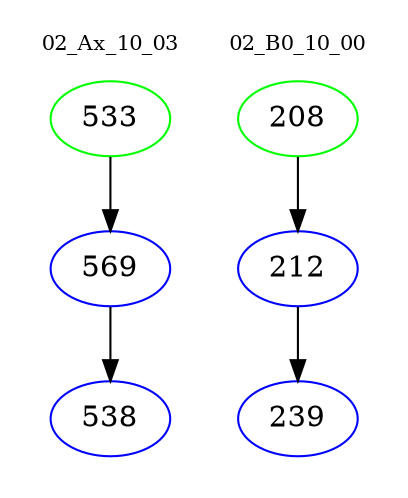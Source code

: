 digraph{
subgraph cluster_0 {
color = white
label = "02_Ax_10_03";
fontsize=10;
T0_533 [label="533", color="green"]
T0_533 -> T0_569 [color="black"]
T0_569 [label="569", color="blue"]
T0_569 -> T0_538 [color="black"]
T0_538 [label="538", color="blue"]
}
subgraph cluster_1 {
color = white
label = "02_B0_10_00";
fontsize=10;
T1_208 [label="208", color="green"]
T1_208 -> T1_212 [color="black"]
T1_212 [label="212", color="blue"]
T1_212 -> T1_239 [color="black"]
T1_239 [label="239", color="blue"]
}
}
